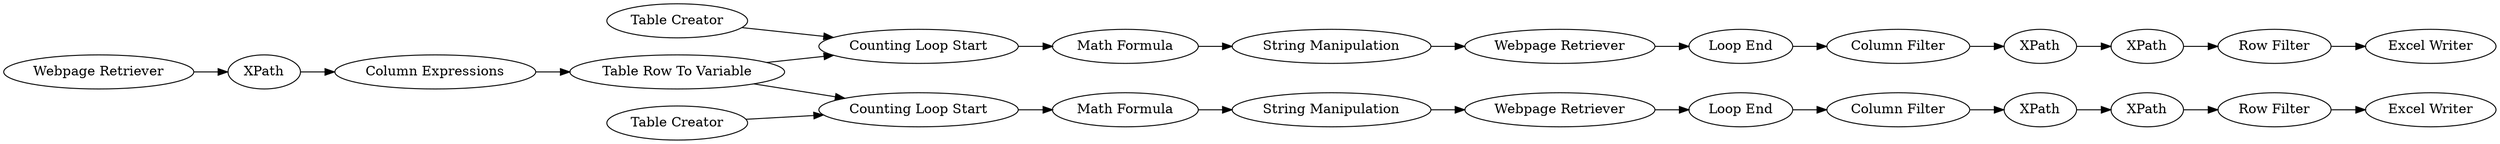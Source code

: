 digraph {
	53 -> 54
	42 -> 43
	39 -> 40
	57 -> 58
	40 -> 41
	51 -> 52
	55 -> 57
	29 -> 30
	37 -> 28
	54 -> 55
	50 -> 51
	56 -> 59
	44 -> 45
	58 -> 56
	21 -> 46
	49 -> 50
	45 -> 21
	38 -> 39
	43 -> 44
	41 -> 50
	26 -> 37
	52 -> 53
	41 -> 37
	30 -> 42
	28 -> 29
	57 [label=XPath]
	55 [label="Column Filter"]
	21 [label="Row Filter"]
	26 [label="Table Creator"]
	58 [label=XPath]
	39 [label=XPath]
	49 [label="Table Creator"]
	41 [label="Table Row To Variable"]
	51 [label="Math Formula"]
	56 [label="Row Filter"]
	54 [label="Loop End"]
	59 [label="Excel Writer"]
	50 [label="Counting Loop Start"]
	42 [label="Loop End"]
	53 [label="Webpage Retriever"]
	28 [label="Math Formula"]
	37 [label="Counting Loop Start"]
	38 [label="Webpage Retriever"]
	43 [label="Column Filter"]
	44 [label=XPath]
	29 [label="String Manipulation"]
	46 [label="Excel Writer"]
	40 [label="Column Expressions"]
	52 [label="String Manipulation"]
	30 [label="Webpage Retriever"]
	45 [label=XPath]
	rankdir=LR
}
